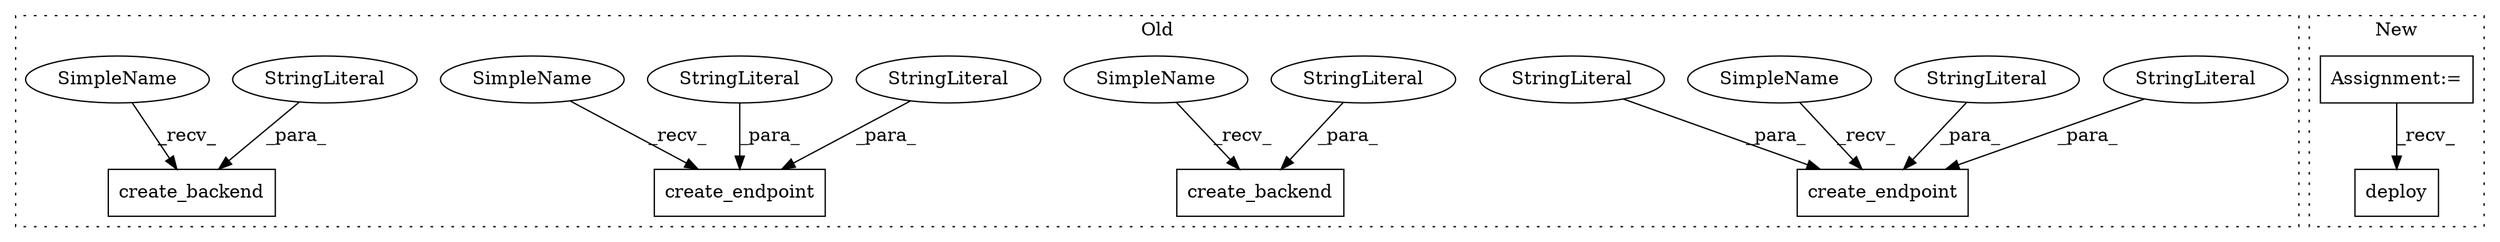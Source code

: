digraph G {
subgraph cluster0 {
1 [label="create_endpoint" a="32" s="1976,2058" l="16,1" shape="box"];
3 [label="StringLiteral" a="45" s="1992" l="11" shape="ellipse"];
4 [label="StringLiteral" a="45" s="2019" l="12" shape="ellipse"];
6 [label="StringLiteral" a="45" s="2004" l="14" shape="ellipse"];
7 [label="create_backend" a="32" s="2071,2110" l="15,1" shape="box"];
8 [label="StringLiteral" a="45" s="2086" l="14" shape="ellipse"];
9 [label="create_backend" a="32" s="1924,1963" l="15,1" shape="box"];
10 [label="StringLiteral" a="45" s="1939" l="14" shape="ellipse"];
11 [label="create_endpoint" a="32" s="2123,2205" l="16,1" shape="box"];
12 [label="StringLiteral" a="45" s="2151" l="14" shape="ellipse"];
13 [label="StringLiteral" a="45" s="2166" l="12" shape="ellipse"];
14 [label="SimpleName" a="42" s="2065" l="5" shape="ellipse"];
15 [label="SimpleName" a="42" s="2117" l="5" shape="ellipse"];
16 [label="SimpleName" a="42" s="1970" l="5" shape="ellipse"];
17 [label="SimpleName" a="42" s="1918" l="5" shape="ellipse"];
label = "Old";
style="dotted";
}
subgraph cluster1 {
2 [label="deploy" a="32" s="1965" l="8" shape="box"];
5 [label="Assignment:=" a="7" s="1450" l="9" shape="box"];
label = "New";
style="dotted";
}
3 -> 1 [label="_para_"];
4 -> 1 [label="_para_"];
5 -> 2 [label="_recv_"];
6 -> 1 [label="_para_"];
8 -> 7 [label="_para_"];
10 -> 9 [label="_para_"];
12 -> 11 [label="_para_"];
13 -> 11 [label="_para_"];
14 -> 7 [label="_recv_"];
15 -> 11 [label="_recv_"];
16 -> 1 [label="_recv_"];
17 -> 9 [label="_recv_"];
}